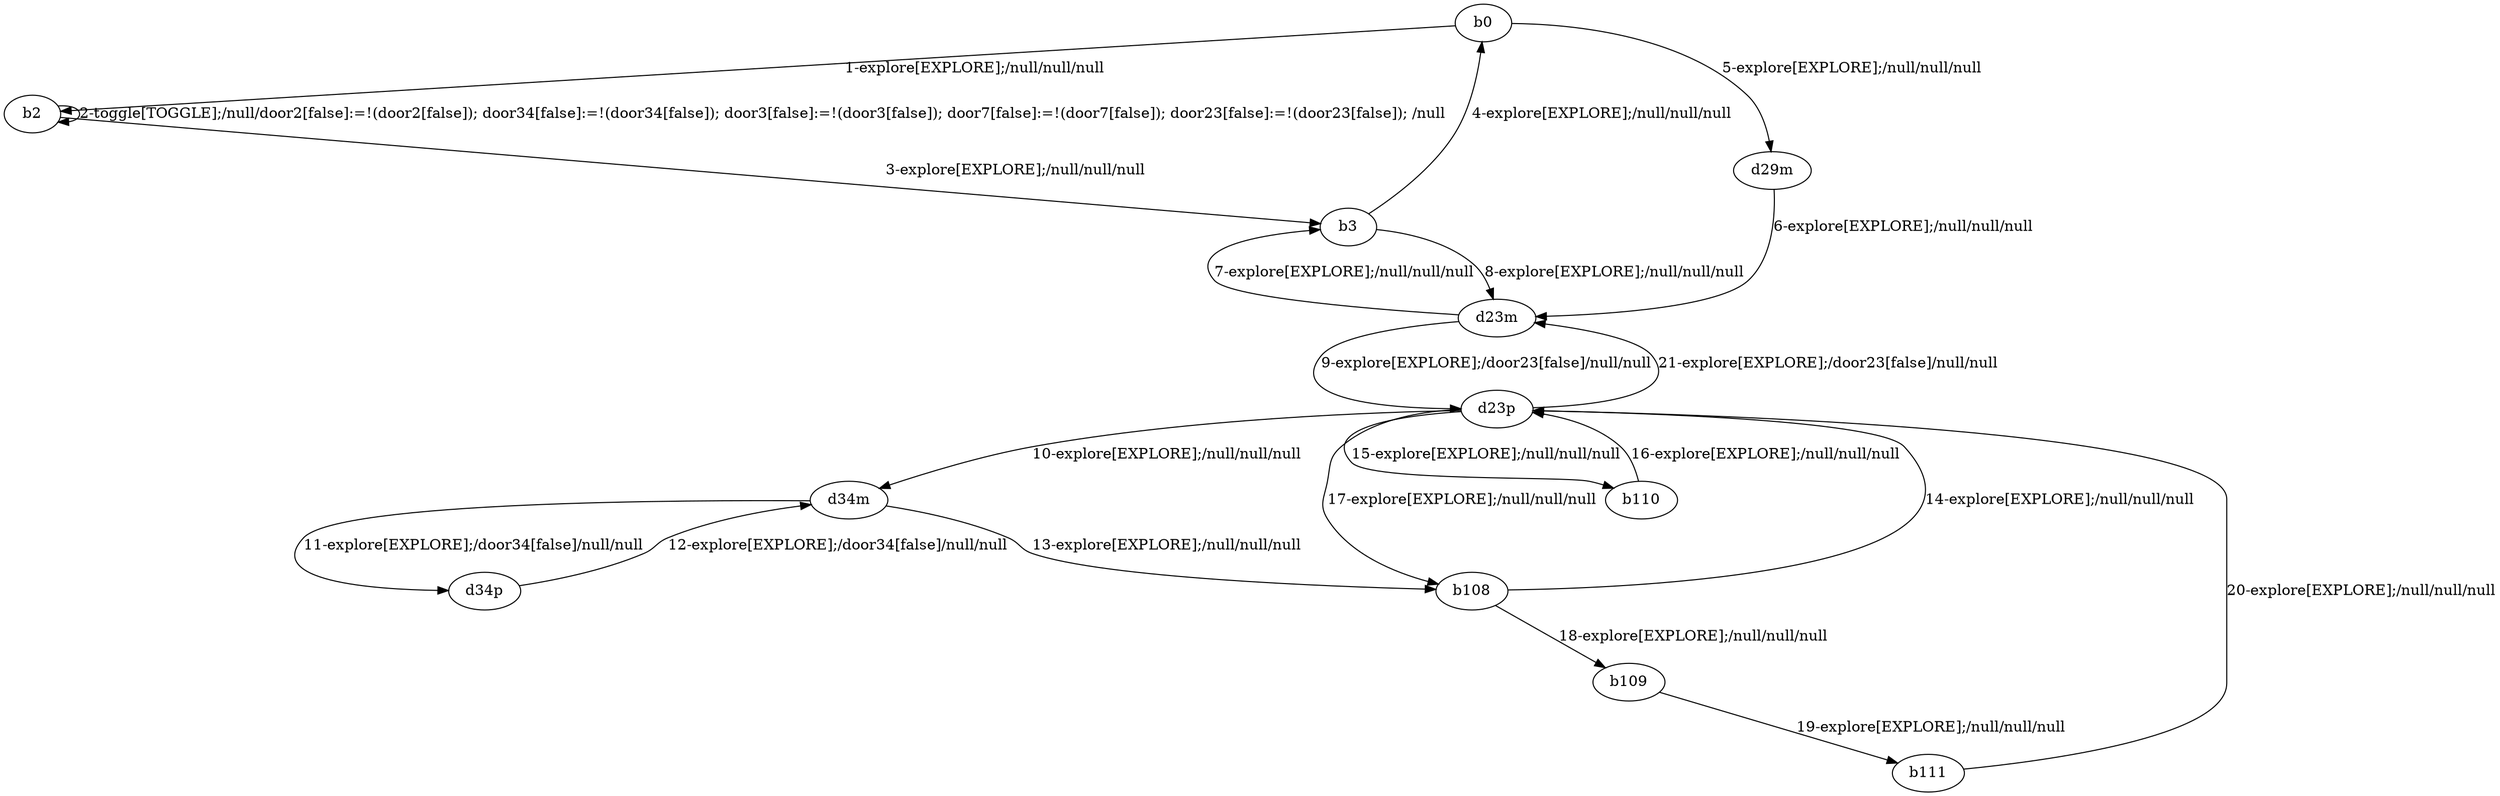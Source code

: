 # Total number of goals covered by this test: 2
# b111 --> d23p
# d23p --> d23m

digraph g {
"b0" -> "b2" [label = "1-explore[EXPLORE];/null/null/null"];
"b2" -> "b2" [label = "2-toggle[TOGGLE];/null/door2[false]:=!(door2[false]); door34[false]:=!(door34[false]); door3[false]:=!(door3[false]); door7[false]:=!(door7[false]); door23[false]:=!(door23[false]); /null"];
"b2" -> "b3" [label = "3-explore[EXPLORE];/null/null/null"];
"b3" -> "b0" [label = "4-explore[EXPLORE];/null/null/null"];
"b0" -> "d29m" [label = "5-explore[EXPLORE];/null/null/null"];
"d29m" -> "d23m" [label = "6-explore[EXPLORE];/null/null/null"];
"d23m" -> "b3" [label = "7-explore[EXPLORE];/null/null/null"];
"b3" -> "d23m" [label = "8-explore[EXPLORE];/null/null/null"];
"d23m" -> "d23p" [label = "9-explore[EXPLORE];/door23[false]/null/null"];
"d23p" -> "d34m" [label = "10-explore[EXPLORE];/null/null/null"];
"d34m" -> "d34p" [label = "11-explore[EXPLORE];/door34[false]/null/null"];
"d34p" -> "d34m" [label = "12-explore[EXPLORE];/door34[false]/null/null"];
"d34m" -> "b108" [label = "13-explore[EXPLORE];/null/null/null"];
"b108" -> "d23p" [label = "14-explore[EXPLORE];/null/null/null"];
"d23p" -> "b110" [label = "15-explore[EXPLORE];/null/null/null"];
"b110" -> "d23p" [label = "16-explore[EXPLORE];/null/null/null"];
"d23p" -> "b108" [label = "17-explore[EXPLORE];/null/null/null"];
"b108" -> "b109" [label = "18-explore[EXPLORE];/null/null/null"];
"b109" -> "b111" [label = "19-explore[EXPLORE];/null/null/null"];
"b111" -> "d23p" [label = "20-explore[EXPLORE];/null/null/null"];
"d23p" -> "d23m" [label = "21-explore[EXPLORE];/door23[false]/null/null"];
}